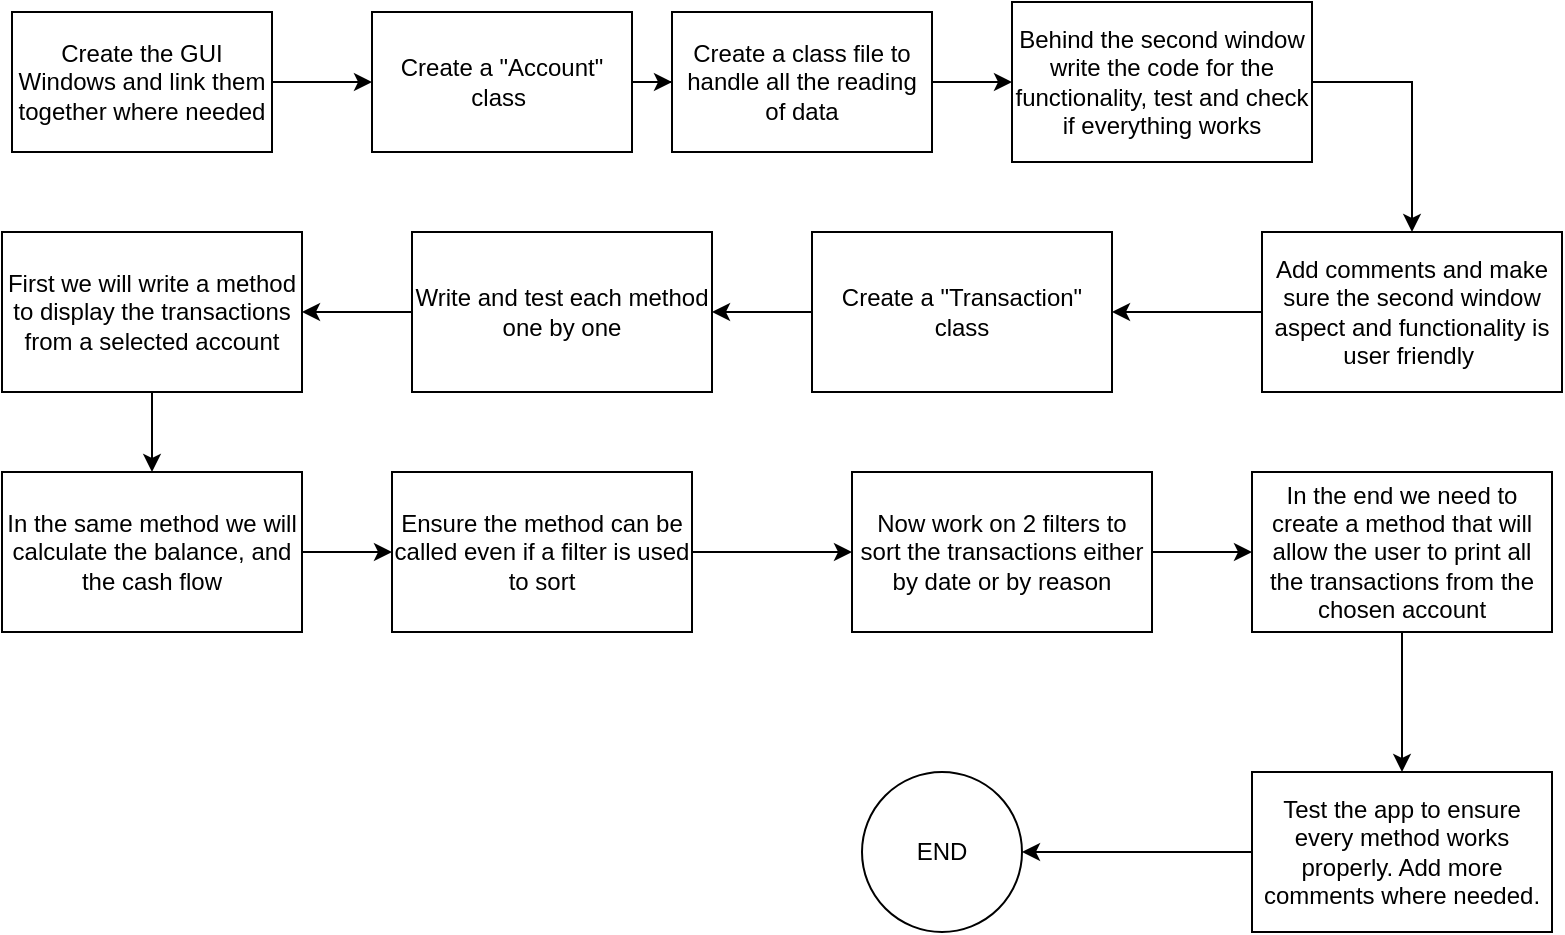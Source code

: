 <mxfile version="21.5.0" type="device">
  <diagram id="C5RBs43oDa-KdzZeNtuy" name="Page-1">
    <mxGraphModel dx="1418" dy="820" grid="1" gridSize="10" guides="1" tooltips="1" connect="1" arrows="1" fold="1" page="1" pageScale="1" pageWidth="827" pageHeight="1169" math="0" shadow="0">
      <root>
        <mxCell id="WIyWlLk6GJQsqaUBKTNV-0" />
        <mxCell id="WIyWlLk6GJQsqaUBKTNV-1" parent="WIyWlLk6GJQsqaUBKTNV-0" />
        <mxCell id="j2kc7Oip9wlwYq-TMwCC-2" style="edgeStyle=orthogonalEdgeStyle;rounded=0;orthogonalLoop=1;jettySize=auto;html=1;exitX=1;exitY=0.5;exitDx=0;exitDy=0;" edge="1" parent="WIyWlLk6GJQsqaUBKTNV-1" source="j2kc7Oip9wlwYq-TMwCC-0" target="j2kc7Oip9wlwYq-TMwCC-1">
          <mxGeometry relative="1" as="geometry" />
        </mxCell>
        <mxCell id="j2kc7Oip9wlwYq-TMwCC-0" value="Create the GUI Windows and link them together where needed" style="rounded=0;whiteSpace=wrap;html=1;" vertex="1" parent="WIyWlLk6GJQsqaUBKTNV-1">
          <mxGeometry x="40" y="60" width="130" height="70" as="geometry" />
        </mxCell>
        <mxCell id="j2kc7Oip9wlwYq-TMwCC-4" style="edgeStyle=orthogonalEdgeStyle;rounded=0;orthogonalLoop=1;jettySize=auto;html=1;exitX=1;exitY=0.5;exitDx=0;exitDy=0;" edge="1" parent="WIyWlLk6GJQsqaUBKTNV-1" source="j2kc7Oip9wlwYq-TMwCC-1" target="j2kc7Oip9wlwYq-TMwCC-3">
          <mxGeometry relative="1" as="geometry" />
        </mxCell>
        <mxCell id="j2kc7Oip9wlwYq-TMwCC-1" value="Create a &quot;Account&quot; class&amp;nbsp;" style="rounded=0;whiteSpace=wrap;html=1;" vertex="1" parent="WIyWlLk6GJQsqaUBKTNV-1">
          <mxGeometry x="220" y="60" width="130" height="70" as="geometry" />
        </mxCell>
        <mxCell id="j2kc7Oip9wlwYq-TMwCC-6" style="edgeStyle=orthogonalEdgeStyle;rounded=0;orthogonalLoop=1;jettySize=auto;html=1;exitX=1;exitY=0.5;exitDx=0;exitDy=0;" edge="1" parent="WIyWlLk6GJQsqaUBKTNV-1" source="j2kc7Oip9wlwYq-TMwCC-3" target="j2kc7Oip9wlwYq-TMwCC-5">
          <mxGeometry relative="1" as="geometry" />
        </mxCell>
        <mxCell id="j2kc7Oip9wlwYq-TMwCC-3" value="Create a class file to handle all the reading of data" style="rounded=0;whiteSpace=wrap;html=1;" vertex="1" parent="WIyWlLk6GJQsqaUBKTNV-1">
          <mxGeometry x="370" y="60" width="130" height="70" as="geometry" />
        </mxCell>
        <mxCell id="j2kc7Oip9wlwYq-TMwCC-8" style="edgeStyle=orthogonalEdgeStyle;rounded=0;orthogonalLoop=1;jettySize=auto;html=1;exitX=1;exitY=0.5;exitDx=0;exitDy=0;" edge="1" parent="WIyWlLk6GJQsqaUBKTNV-1" source="j2kc7Oip9wlwYq-TMwCC-5" target="j2kc7Oip9wlwYq-TMwCC-7">
          <mxGeometry relative="1" as="geometry" />
        </mxCell>
        <mxCell id="j2kc7Oip9wlwYq-TMwCC-5" value="Behind the second window write the code for the functionality, test and check if everything works" style="rounded=0;whiteSpace=wrap;html=1;" vertex="1" parent="WIyWlLk6GJQsqaUBKTNV-1">
          <mxGeometry x="540" y="55" width="150" height="80" as="geometry" />
        </mxCell>
        <mxCell id="j2kc7Oip9wlwYq-TMwCC-10" style="edgeStyle=orthogonalEdgeStyle;rounded=0;orthogonalLoop=1;jettySize=auto;html=1;exitX=0;exitY=0.5;exitDx=0;exitDy=0;" edge="1" parent="WIyWlLk6GJQsqaUBKTNV-1" source="j2kc7Oip9wlwYq-TMwCC-7" target="j2kc7Oip9wlwYq-TMwCC-9">
          <mxGeometry relative="1" as="geometry" />
        </mxCell>
        <mxCell id="j2kc7Oip9wlwYq-TMwCC-7" value="Add comments and make sure the second window aspect and functionality is user friendly&amp;nbsp;" style="rounded=0;whiteSpace=wrap;html=1;" vertex="1" parent="WIyWlLk6GJQsqaUBKTNV-1">
          <mxGeometry x="665" y="170" width="150" height="80" as="geometry" />
        </mxCell>
        <mxCell id="j2kc7Oip9wlwYq-TMwCC-12" style="edgeStyle=orthogonalEdgeStyle;rounded=0;orthogonalLoop=1;jettySize=auto;html=1;exitX=0;exitY=0.5;exitDx=0;exitDy=0;" edge="1" parent="WIyWlLk6GJQsqaUBKTNV-1" source="j2kc7Oip9wlwYq-TMwCC-9" target="j2kc7Oip9wlwYq-TMwCC-11">
          <mxGeometry relative="1" as="geometry" />
        </mxCell>
        <mxCell id="j2kc7Oip9wlwYq-TMwCC-9" value="Create a &quot;Transaction&quot; class" style="rounded=0;whiteSpace=wrap;html=1;" vertex="1" parent="WIyWlLk6GJQsqaUBKTNV-1">
          <mxGeometry x="440" y="170" width="150" height="80" as="geometry" />
        </mxCell>
        <mxCell id="j2kc7Oip9wlwYq-TMwCC-14" style="edgeStyle=orthogonalEdgeStyle;rounded=0;orthogonalLoop=1;jettySize=auto;html=1;exitX=0;exitY=0.5;exitDx=0;exitDy=0;" edge="1" parent="WIyWlLk6GJQsqaUBKTNV-1" source="j2kc7Oip9wlwYq-TMwCC-11" target="j2kc7Oip9wlwYq-TMwCC-13">
          <mxGeometry relative="1" as="geometry" />
        </mxCell>
        <mxCell id="j2kc7Oip9wlwYq-TMwCC-11" value="Write and test each method one by one" style="rounded=0;whiteSpace=wrap;html=1;" vertex="1" parent="WIyWlLk6GJQsqaUBKTNV-1">
          <mxGeometry x="240" y="170" width="150" height="80" as="geometry" />
        </mxCell>
        <mxCell id="j2kc7Oip9wlwYq-TMwCC-16" style="edgeStyle=orthogonalEdgeStyle;rounded=0;orthogonalLoop=1;jettySize=auto;html=1;exitX=0.5;exitY=1;exitDx=0;exitDy=0;" edge="1" parent="WIyWlLk6GJQsqaUBKTNV-1" source="j2kc7Oip9wlwYq-TMwCC-13" target="j2kc7Oip9wlwYq-TMwCC-15">
          <mxGeometry relative="1" as="geometry" />
        </mxCell>
        <mxCell id="j2kc7Oip9wlwYq-TMwCC-13" value="First we will write a method to display the transactions from a selected account" style="rounded=0;whiteSpace=wrap;html=1;" vertex="1" parent="WIyWlLk6GJQsqaUBKTNV-1">
          <mxGeometry x="35" y="170" width="150" height="80" as="geometry" />
        </mxCell>
        <mxCell id="j2kc7Oip9wlwYq-TMwCC-18" style="edgeStyle=orthogonalEdgeStyle;rounded=0;orthogonalLoop=1;jettySize=auto;html=1;exitX=1;exitY=0.5;exitDx=0;exitDy=0;" edge="1" parent="WIyWlLk6GJQsqaUBKTNV-1" source="j2kc7Oip9wlwYq-TMwCC-15" target="j2kc7Oip9wlwYq-TMwCC-17">
          <mxGeometry relative="1" as="geometry" />
        </mxCell>
        <mxCell id="j2kc7Oip9wlwYq-TMwCC-15" value="In the same method we will calculate the balance, and the cash flow" style="rounded=0;whiteSpace=wrap;html=1;" vertex="1" parent="WIyWlLk6GJQsqaUBKTNV-1">
          <mxGeometry x="35" y="290" width="150" height="80" as="geometry" />
        </mxCell>
        <mxCell id="j2kc7Oip9wlwYq-TMwCC-20" style="edgeStyle=orthogonalEdgeStyle;rounded=0;orthogonalLoop=1;jettySize=auto;html=1;exitX=1;exitY=0.5;exitDx=0;exitDy=0;" edge="1" parent="WIyWlLk6GJQsqaUBKTNV-1" source="j2kc7Oip9wlwYq-TMwCC-17" target="j2kc7Oip9wlwYq-TMwCC-19">
          <mxGeometry relative="1" as="geometry" />
        </mxCell>
        <mxCell id="j2kc7Oip9wlwYq-TMwCC-17" value="Ensure the method can be called even if a filter is used to sort" style="rounded=0;whiteSpace=wrap;html=1;" vertex="1" parent="WIyWlLk6GJQsqaUBKTNV-1">
          <mxGeometry x="230" y="290" width="150" height="80" as="geometry" />
        </mxCell>
        <mxCell id="j2kc7Oip9wlwYq-TMwCC-22" style="edgeStyle=orthogonalEdgeStyle;rounded=0;orthogonalLoop=1;jettySize=auto;html=1;exitX=1;exitY=0.5;exitDx=0;exitDy=0;" edge="1" parent="WIyWlLk6GJQsqaUBKTNV-1" source="j2kc7Oip9wlwYq-TMwCC-19" target="j2kc7Oip9wlwYq-TMwCC-21">
          <mxGeometry relative="1" as="geometry" />
        </mxCell>
        <mxCell id="j2kc7Oip9wlwYq-TMwCC-19" value="Now work on 2 filters to sort the transactions either by date or by reason" style="rounded=0;whiteSpace=wrap;html=1;" vertex="1" parent="WIyWlLk6GJQsqaUBKTNV-1">
          <mxGeometry x="460" y="290" width="150" height="80" as="geometry" />
        </mxCell>
        <mxCell id="j2kc7Oip9wlwYq-TMwCC-24" style="edgeStyle=orthogonalEdgeStyle;rounded=0;orthogonalLoop=1;jettySize=auto;html=1;exitX=0.5;exitY=1;exitDx=0;exitDy=0;" edge="1" parent="WIyWlLk6GJQsqaUBKTNV-1" source="j2kc7Oip9wlwYq-TMwCC-21" target="j2kc7Oip9wlwYq-TMwCC-23">
          <mxGeometry relative="1" as="geometry" />
        </mxCell>
        <mxCell id="j2kc7Oip9wlwYq-TMwCC-21" value="In the end we need to create a method that will allow the user to print all the transactions from the chosen account" style="rounded=0;whiteSpace=wrap;html=1;" vertex="1" parent="WIyWlLk6GJQsqaUBKTNV-1">
          <mxGeometry x="660" y="290" width="150" height="80" as="geometry" />
        </mxCell>
        <mxCell id="j2kc7Oip9wlwYq-TMwCC-26" value="" style="edgeStyle=orthogonalEdgeStyle;rounded=0;orthogonalLoop=1;jettySize=auto;html=1;" edge="1" parent="WIyWlLk6GJQsqaUBKTNV-1" source="j2kc7Oip9wlwYq-TMwCC-23" target="j2kc7Oip9wlwYq-TMwCC-25">
          <mxGeometry relative="1" as="geometry" />
        </mxCell>
        <mxCell id="j2kc7Oip9wlwYq-TMwCC-23" value="Test the app to ensure every method works properly. Add more comments where needed." style="rounded=0;whiteSpace=wrap;html=1;" vertex="1" parent="WIyWlLk6GJQsqaUBKTNV-1">
          <mxGeometry x="660" y="440" width="150" height="80" as="geometry" />
        </mxCell>
        <mxCell id="j2kc7Oip9wlwYq-TMwCC-25" value="END" style="ellipse;whiteSpace=wrap;html=1;rounded=0;" vertex="1" parent="WIyWlLk6GJQsqaUBKTNV-1">
          <mxGeometry x="465" y="440" width="80" height="80" as="geometry" />
        </mxCell>
      </root>
    </mxGraphModel>
  </diagram>
</mxfile>
